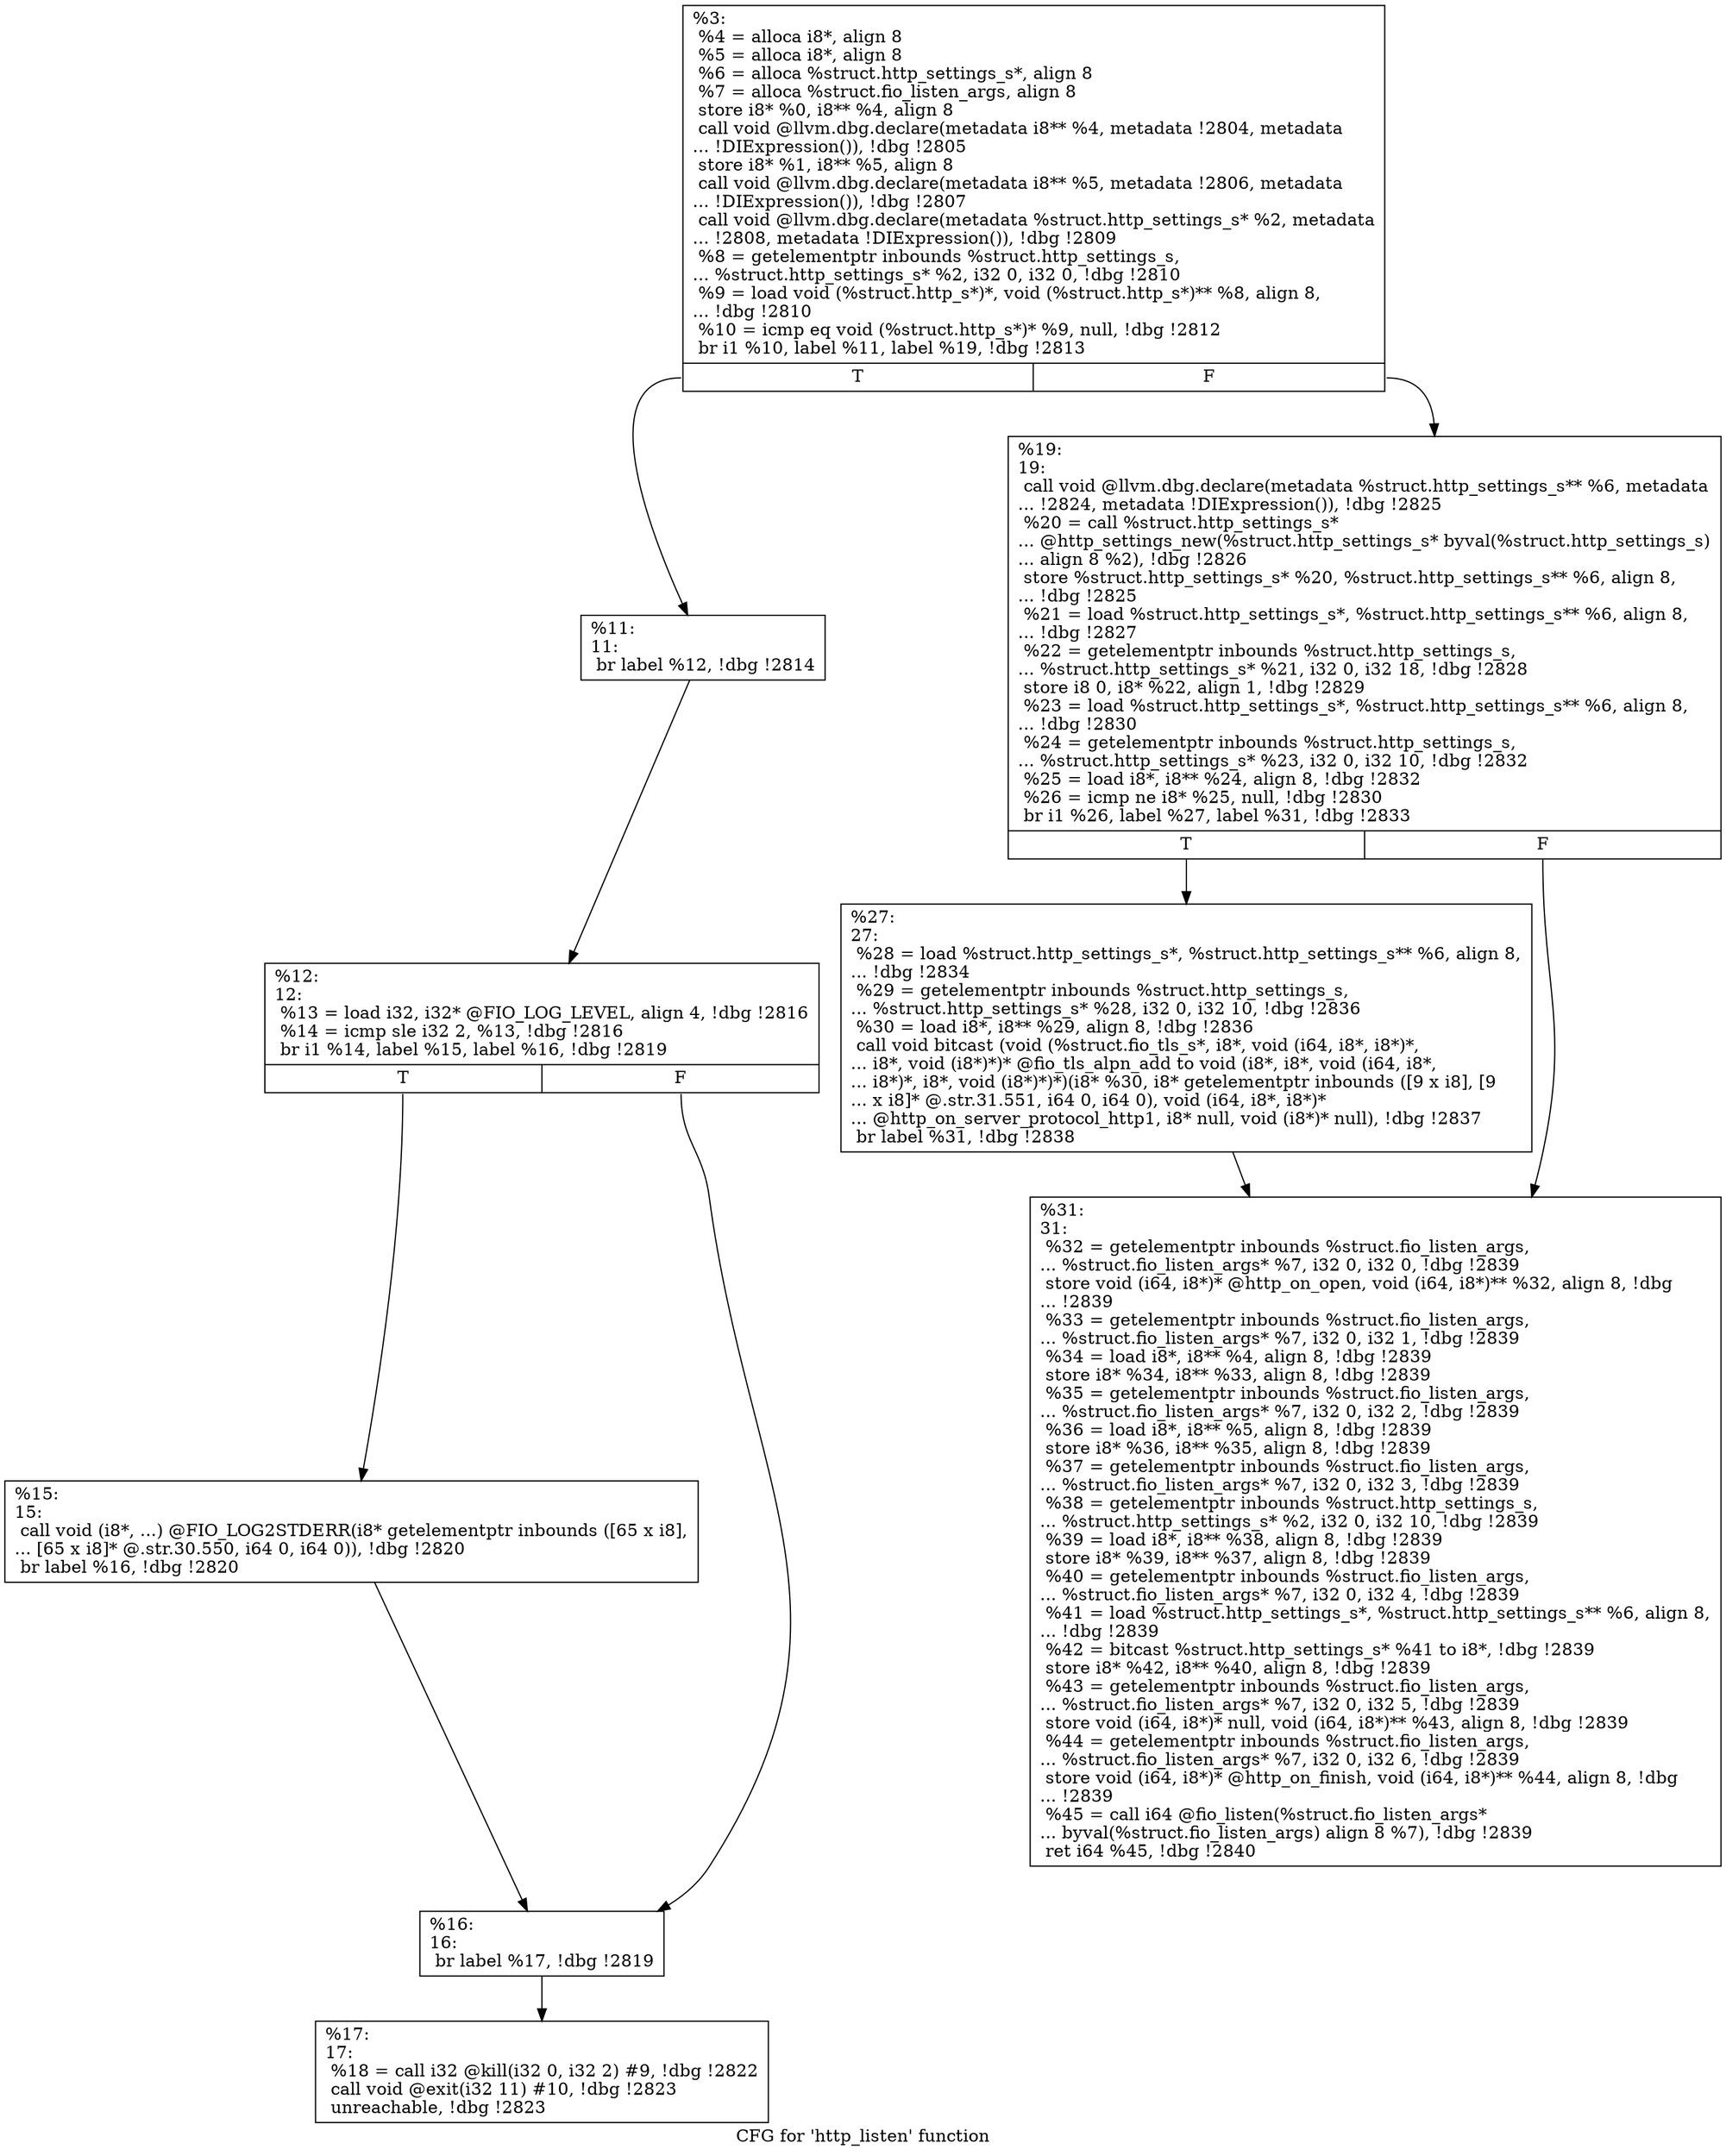 digraph "CFG for 'http_listen' function" {
	label="CFG for 'http_listen' function";

	Node0x556852349440 [shape=record,label="{%3:\l  %4 = alloca i8*, align 8\l  %5 = alloca i8*, align 8\l  %6 = alloca %struct.http_settings_s*, align 8\l  %7 = alloca %struct.fio_listen_args, align 8\l  store i8* %0, i8** %4, align 8\l  call void @llvm.dbg.declare(metadata i8** %4, metadata !2804, metadata\l... !DIExpression()), !dbg !2805\l  store i8* %1, i8** %5, align 8\l  call void @llvm.dbg.declare(metadata i8** %5, metadata !2806, metadata\l... !DIExpression()), !dbg !2807\l  call void @llvm.dbg.declare(metadata %struct.http_settings_s* %2, metadata\l... !2808, metadata !DIExpression()), !dbg !2809\l  %8 = getelementptr inbounds %struct.http_settings_s,\l... %struct.http_settings_s* %2, i32 0, i32 0, !dbg !2810\l  %9 = load void (%struct.http_s*)*, void (%struct.http_s*)** %8, align 8,\l... !dbg !2810\l  %10 = icmp eq void (%struct.http_s*)* %9, null, !dbg !2812\l  br i1 %10, label %11, label %19, !dbg !2813\l|{<s0>T|<s1>F}}"];
	Node0x556852349440:s0 -> Node0x556852349490;
	Node0x556852349440:s1 -> Node0x556852349620;
	Node0x556852349490 [shape=record,label="{%11:\l11:                                               \l  br label %12, !dbg !2814\l}"];
	Node0x556852349490 -> Node0x5568523494e0;
	Node0x5568523494e0 [shape=record,label="{%12:\l12:                                               \l  %13 = load i32, i32* @FIO_LOG_LEVEL, align 4, !dbg !2816\l  %14 = icmp sle i32 2, %13, !dbg !2816\l  br i1 %14, label %15, label %16, !dbg !2819\l|{<s0>T|<s1>F}}"];
	Node0x5568523494e0:s0 -> Node0x556852349530;
	Node0x5568523494e0:s1 -> Node0x556852349580;
	Node0x556852349530 [shape=record,label="{%15:\l15:                                               \l  call void (i8*, ...) @FIO_LOG2STDERR(i8* getelementptr inbounds ([65 x i8],\l... [65 x i8]* @.str.30.550, i64 0, i64 0)), !dbg !2820\l  br label %16, !dbg !2820\l}"];
	Node0x556852349530 -> Node0x556852349580;
	Node0x556852349580 [shape=record,label="{%16:\l16:                                               \l  br label %17, !dbg !2819\l}"];
	Node0x556852349580 -> Node0x5568523495d0;
	Node0x5568523495d0 [shape=record,label="{%17:\l17:                                               \l  %18 = call i32 @kill(i32 0, i32 2) #9, !dbg !2822\l  call void @exit(i32 11) #10, !dbg !2823\l  unreachable, !dbg !2823\l}"];
	Node0x556852349620 [shape=record,label="{%19:\l19:                                               \l  call void @llvm.dbg.declare(metadata %struct.http_settings_s** %6, metadata\l... !2824, metadata !DIExpression()), !dbg !2825\l  %20 = call %struct.http_settings_s*\l... @http_settings_new(%struct.http_settings_s* byval(%struct.http_settings_s)\l... align 8 %2), !dbg !2826\l  store %struct.http_settings_s* %20, %struct.http_settings_s** %6, align 8,\l... !dbg !2825\l  %21 = load %struct.http_settings_s*, %struct.http_settings_s** %6, align 8,\l... !dbg !2827\l  %22 = getelementptr inbounds %struct.http_settings_s,\l... %struct.http_settings_s* %21, i32 0, i32 18, !dbg !2828\l  store i8 0, i8* %22, align 1, !dbg !2829\l  %23 = load %struct.http_settings_s*, %struct.http_settings_s** %6, align 8,\l... !dbg !2830\l  %24 = getelementptr inbounds %struct.http_settings_s,\l... %struct.http_settings_s* %23, i32 0, i32 10, !dbg !2832\l  %25 = load i8*, i8** %24, align 8, !dbg !2832\l  %26 = icmp ne i8* %25, null, !dbg !2830\l  br i1 %26, label %27, label %31, !dbg !2833\l|{<s0>T|<s1>F}}"];
	Node0x556852349620:s0 -> Node0x556852349670;
	Node0x556852349620:s1 -> Node0x5568523496c0;
	Node0x556852349670 [shape=record,label="{%27:\l27:                                               \l  %28 = load %struct.http_settings_s*, %struct.http_settings_s** %6, align 8,\l... !dbg !2834\l  %29 = getelementptr inbounds %struct.http_settings_s,\l... %struct.http_settings_s* %28, i32 0, i32 10, !dbg !2836\l  %30 = load i8*, i8** %29, align 8, !dbg !2836\l  call void bitcast (void (%struct.fio_tls_s*, i8*, void (i64, i8*, i8*)*,\l... i8*, void (i8*)*)* @fio_tls_alpn_add to void (i8*, i8*, void (i64, i8*,\l... i8*)*, i8*, void (i8*)*)*)(i8* %30, i8* getelementptr inbounds ([9 x i8], [9\l... x i8]* @.str.31.551, i64 0, i64 0), void (i64, i8*, i8*)*\l... @http_on_server_protocol_http1, i8* null, void (i8*)* null), !dbg !2837\l  br label %31, !dbg !2838\l}"];
	Node0x556852349670 -> Node0x5568523496c0;
	Node0x5568523496c0 [shape=record,label="{%31:\l31:                                               \l  %32 = getelementptr inbounds %struct.fio_listen_args,\l... %struct.fio_listen_args* %7, i32 0, i32 0, !dbg !2839\l  store void (i64, i8*)* @http_on_open, void (i64, i8*)** %32, align 8, !dbg\l... !2839\l  %33 = getelementptr inbounds %struct.fio_listen_args,\l... %struct.fio_listen_args* %7, i32 0, i32 1, !dbg !2839\l  %34 = load i8*, i8** %4, align 8, !dbg !2839\l  store i8* %34, i8** %33, align 8, !dbg !2839\l  %35 = getelementptr inbounds %struct.fio_listen_args,\l... %struct.fio_listen_args* %7, i32 0, i32 2, !dbg !2839\l  %36 = load i8*, i8** %5, align 8, !dbg !2839\l  store i8* %36, i8** %35, align 8, !dbg !2839\l  %37 = getelementptr inbounds %struct.fio_listen_args,\l... %struct.fio_listen_args* %7, i32 0, i32 3, !dbg !2839\l  %38 = getelementptr inbounds %struct.http_settings_s,\l... %struct.http_settings_s* %2, i32 0, i32 10, !dbg !2839\l  %39 = load i8*, i8** %38, align 8, !dbg !2839\l  store i8* %39, i8** %37, align 8, !dbg !2839\l  %40 = getelementptr inbounds %struct.fio_listen_args,\l... %struct.fio_listen_args* %7, i32 0, i32 4, !dbg !2839\l  %41 = load %struct.http_settings_s*, %struct.http_settings_s** %6, align 8,\l... !dbg !2839\l  %42 = bitcast %struct.http_settings_s* %41 to i8*, !dbg !2839\l  store i8* %42, i8** %40, align 8, !dbg !2839\l  %43 = getelementptr inbounds %struct.fio_listen_args,\l... %struct.fio_listen_args* %7, i32 0, i32 5, !dbg !2839\l  store void (i64, i8*)* null, void (i64, i8*)** %43, align 8, !dbg !2839\l  %44 = getelementptr inbounds %struct.fio_listen_args,\l... %struct.fio_listen_args* %7, i32 0, i32 6, !dbg !2839\l  store void (i64, i8*)* @http_on_finish, void (i64, i8*)** %44, align 8, !dbg\l... !2839\l  %45 = call i64 @fio_listen(%struct.fio_listen_args*\l... byval(%struct.fio_listen_args) align 8 %7), !dbg !2839\l  ret i64 %45, !dbg !2840\l}"];
}
